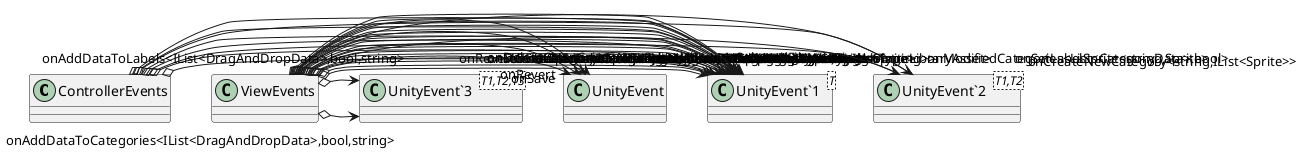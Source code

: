 @startuml
class ControllerEvents {
}
class ViewEvents {
}
class "UnityEvent`2"<T1,T2> {
}
class "UnityEvent`1"<T> {
}
class "UnityEvent`3"<T1,T2,T3> {
}
ControllerEvents o-> "onModifiedCategories<List<CategoryData>,bool>" "UnityEvent`2"
ControllerEvents o-> "onModifiedLabels<List<LabelData>,bool>" "UnityEvent`2"
ControllerEvents o-> "onSelectedLibrary<SpriteLibraryAsset>" "UnityEvent`1"
ControllerEvents o-> "onSelectedCategories<List<string>>" "UnityEvent`1"
ControllerEvents o-> "onSelectedLabels<List<string>>" "UnityEvent`1"
ControllerEvents o-> "onViewChanged<ViewData>" "UnityEvent`1"
ControllerEvents o-> "onMainLibraryChanged<SpriteLibraryAsset>" "UnityEvent`1"
ControllerEvents o-> "onLibraryDataChanged<bool>" "UnityEvent`1"
ViewEvents o-> "onCreateNewSpriteLibraryAsset<string>" "UnityEvent`1"
ViewEvents o-> "onMainUISplitPaneSizeChanged<float>" "UnityEvent`1"
ViewEvents o-> "onSave" UnityEvent
ViewEvents o-> "onRevert" UnityEvent
ViewEvents o-> "onToggleAutoSave<bool>" "UnityEvent`1"
ViewEvents o-> "onViewSizeUpdate<float>" "UnityEvent`1"
ViewEvents o-> "onViewTypeUpdate<ViewType>" "UnityEvent`1"
ViewEvents o-> "onSelectedFilter<string>" "UnityEvent`1"
ViewEvents o-> "onSelectedFilterType<SearchType>" "UnityEvent`1"
ViewEvents o-> "onSetMainAsset<SpriteLibraryAsset>" "UnityEvent`1"
ViewEvents o-> "onSelectCategories<IList<string>>" "UnityEvent`1"
ViewEvents o-> "onSelectLabels<IList<string>>" "UnityEvent`1"
ViewEvents o-> "onCreateNewCategory<string,IList<Sprite>>" "UnityEvent`2"
ViewEvents o-> "onRenameCategory<string>" "UnityEvent`1"
ViewEvents o-> "onReorderCategories<IList<string>>" "UnityEvent`1"
ViewEvents o-> "onDeleteCategories" UnityEvent
ViewEvents o-> "onCreateNewLabel<string>" "UnityEvent`1"
ViewEvents o-> "onRenameLabel<string>" "UnityEvent`1"
ViewEvents o-> "onReorderLabels<IList<string>>" "UnityEvent`1"
ViewEvents o-> "onDeleteLabels" UnityEvent
ViewEvents o-> "onSetLabelSprite<string,Sprite>" "UnityEvent`2"
ViewEvents o-> "onAddDataToCategories<IList<DragAndDropData>,bool,string>" "UnityEvent`3"
ViewEvents o-> "onAddDataToLabels<IList<DragAndDropData>,bool,string>" "UnityEvent`3"
ViewEvents o-> "onRevertOverridenLabels<IList<string>>" "UnityEvent`1"
@enduml
